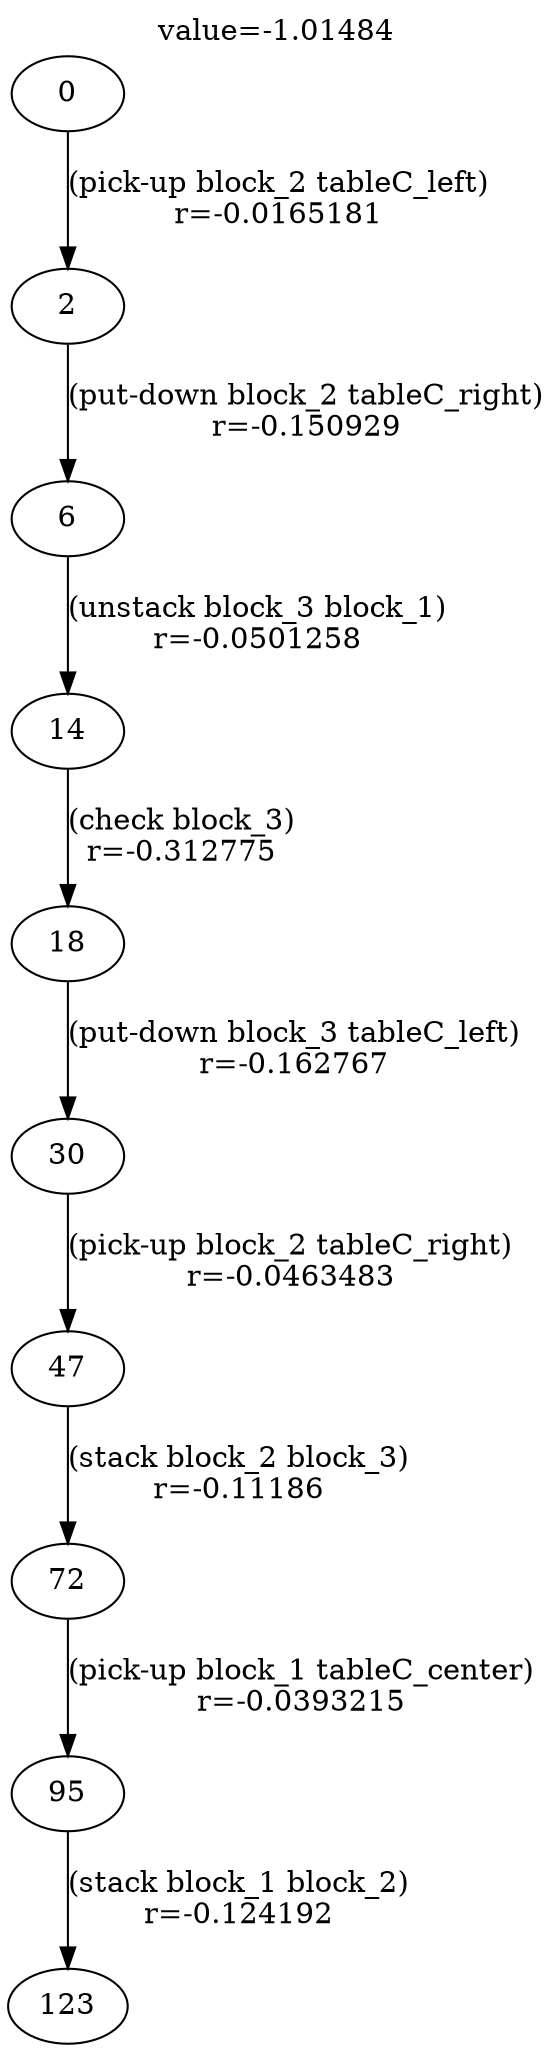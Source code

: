 digraph g{
label="value=-1.01484"
labelloc=top
0->2 [ label="(pick-up block_2 tableC_left)
r=-0.0165181" ];
2->6 [ label="(put-down block_2 tableC_right)
r=-0.150929" ];
6->14 [ label="(unstack block_3 block_1)
r=-0.0501258" ];
14->18 [ label="(check block_3)
r=-0.312775" ];
18->30 [ label="(put-down block_3 tableC_left)
r=-0.162767" ];
30->47 [ label="(pick-up block_2 tableC_right)
r=-0.0463483" ];
47->72 [ label="(stack block_2 block_3)
r=-0.11186" ];
72->95 [ label="(pick-up block_1 tableC_center)
r=-0.0393215" ];
95->123 [ label="(stack block_1 block_2)
r=-0.124192" ];
}
